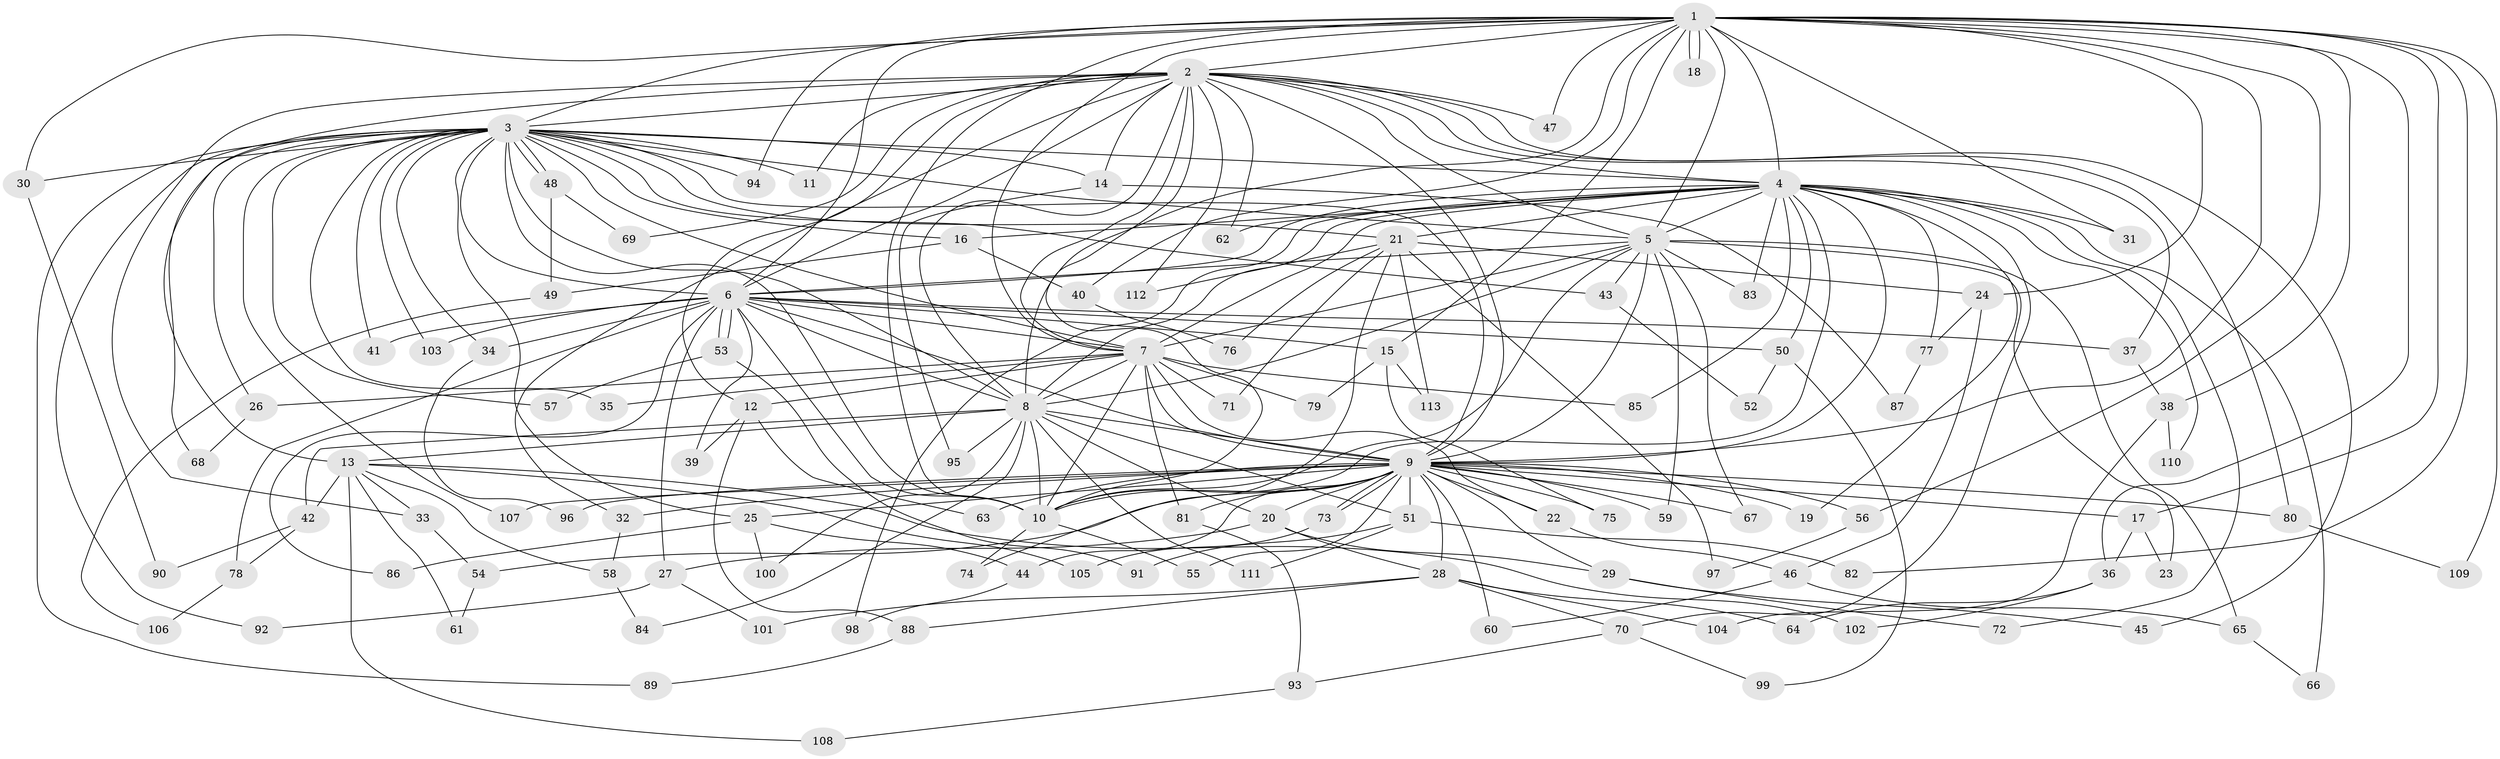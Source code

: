 // Generated by graph-tools (version 1.1) at 2025/46/03/09/25 04:46:23]
// undirected, 113 vertices, 251 edges
graph export_dot {
graph [start="1"]
  node [color=gray90,style=filled];
  1;
  2;
  3;
  4;
  5;
  6;
  7;
  8;
  9;
  10;
  11;
  12;
  13;
  14;
  15;
  16;
  17;
  18;
  19;
  20;
  21;
  22;
  23;
  24;
  25;
  26;
  27;
  28;
  29;
  30;
  31;
  32;
  33;
  34;
  35;
  36;
  37;
  38;
  39;
  40;
  41;
  42;
  43;
  44;
  45;
  46;
  47;
  48;
  49;
  50;
  51;
  52;
  53;
  54;
  55;
  56;
  57;
  58;
  59;
  60;
  61;
  62;
  63;
  64;
  65;
  66;
  67;
  68;
  69;
  70;
  71;
  72;
  73;
  74;
  75;
  76;
  77;
  78;
  79;
  80;
  81;
  82;
  83;
  84;
  85;
  86;
  87;
  88;
  89;
  90;
  91;
  92;
  93;
  94;
  95;
  96;
  97;
  98;
  99;
  100;
  101;
  102;
  103;
  104;
  105;
  106;
  107;
  108;
  109;
  110;
  111;
  112;
  113;
  1 -- 2;
  1 -- 3;
  1 -- 4;
  1 -- 5;
  1 -- 6;
  1 -- 7;
  1 -- 8;
  1 -- 9;
  1 -- 10;
  1 -- 15;
  1 -- 17;
  1 -- 18;
  1 -- 18;
  1 -- 24;
  1 -- 30;
  1 -- 31;
  1 -- 36;
  1 -- 38;
  1 -- 40;
  1 -- 47;
  1 -- 56;
  1 -- 82;
  1 -- 94;
  1 -- 109;
  2 -- 3;
  2 -- 4;
  2 -- 5;
  2 -- 6;
  2 -- 7;
  2 -- 8;
  2 -- 9;
  2 -- 10;
  2 -- 11;
  2 -- 12;
  2 -- 13;
  2 -- 14;
  2 -- 32;
  2 -- 33;
  2 -- 37;
  2 -- 45;
  2 -- 47;
  2 -- 62;
  2 -- 69;
  2 -- 80;
  2 -- 112;
  3 -- 4;
  3 -- 5;
  3 -- 6;
  3 -- 7;
  3 -- 8;
  3 -- 9;
  3 -- 10;
  3 -- 11;
  3 -- 14;
  3 -- 16;
  3 -- 21;
  3 -- 25;
  3 -- 26;
  3 -- 30;
  3 -- 34;
  3 -- 35;
  3 -- 41;
  3 -- 43;
  3 -- 48;
  3 -- 48;
  3 -- 57;
  3 -- 68;
  3 -- 89;
  3 -- 92;
  3 -- 94;
  3 -- 103;
  3 -- 107;
  4 -- 5;
  4 -- 6;
  4 -- 7;
  4 -- 8;
  4 -- 9;
  4 -- 10;
  4 -- 16;
  4 -- 19;
  4 -- 21;
  4 -- 31;
  4 -- 50;
  4 -- 62;
  4 -- 66;
  4 -- 70;
  4 -- 72;
  4 -- 77;
  4 -- 83;
  4 -- 85;
  4 -- 98;
  4 -- 110;
  5 -- 6;
  5 -- 7;
  5 -- 8;
  5 -- 9;
  5 -- 10;
  5 -- 23;
  5 -- 43;
  5 -- 59;
  5 -- 65;
  5 -- 67;
  5 -- 83;
  6 -- 7;
  6 -- 8;
  6 -- 9;
  6 -- 10;
  6 -- 15;
  6 -- 27;
  6 -- 34;
  6 -- 37;
  6 -- 39;
  6 -- 41;
  6 -- 50;
  6 -- 53;
  6 -- 53;
  6 -- 78;
  6 -- 86;
  6 -- 103;
  7 -- 8;
  7 -- 9;
  7 -- 10;
  7 -- 12;
  7 -- 22;
  7 -- 26;
  7 -- 35;
  7 -- 71;
  7 -- 79;
  7 -- 81;
  7 -- 85;
  8 -- 9;
  8 -- 10;
  8 -- 13;
  8 -- 20;
  8 -- 42;
  8 -- 51;
  8 -- 84;
  8 -- 95;
  8 -- 100;
  8 -- 111;
  9 -- 10;
  9 -- 17;
  9 -- 19;
  9 -- 20;
  9 -- 22;
  9 -- 25;
  9 -- 28;
  9 -- 29;
  9 -- 32;
  9 -- 44;
  9 -- 51;
  9 -- 54;
  9 -- 55;
  9 -- 56;
  9 -- 59;
  9 -- 60;
  9 -- 63;
  9 -- 67;
  9 -- 73;
  9 -- 73;
  9 -- 75;
  9 -- 80;
  9 -- 81;
  9 -- 96;
  9 -- 107;
  10 -- 55;
  10 -- 74;
  12 -- 39;
  12 -- 63;
  12 -- 88;
  13 -- 33;
  13 -- 42;
  13 -- 58;
  13 -- 61;
  13 -- 102;
  13 -- 105;
  13 -- 108;
  14 -- 87;
  14 -- 95;
  15 -- 75;
  15 -- 79;
  15 -- 113;
  16 -- 40;
  16 -- 49;
  17 -- 23;
  17 -- 36;
  20 -- 27;
  20 -- 28;
  20 -- 29;
  21 -- 24;
  21 -- 71;
  21 -- 74;
  21 -- 76;
  21 -- 97;
  21 -- 112;
  21 -- 113;
  22 -- 46;
  24 -- 46;
  24 -- 77;
  25 -- 44;
  25 -- 86;
  25 -- 100;
  26 -- 68;
  27 -- 92;
  27 -- 101;
  28 -- 64;
  28 -- 70;
  28 -- 88;
  28 -- 101;
  28 -- 104;
  29 -- 45;
  29 -- 72;
  30 -- 90;
  32 -- 58;
  33 -- 54;
  34 -- 96;
  36 -- 64;
  36 -- 102;
  37 -- 38;
  38 -- 104;
  38 -- 110;
  40 -- 76;
  42 -- 78;
  42 -- 90;
  43 -- 52;
  44 -- 98;
  46 -- 60;
  46 -- 65;
  48 -- 49;
  48 -- 69;
  49 -- 106;
  50 -- 52;
  50 -- 99;
  51 -- 82;
  51 -- 91;
  51 -- 111;
  53 -- 57;
  53 -- 91;
  54 -- 61;
  56 -- 97;
  58 -- 84;
  65 -- 66;
  70 -- 93;
  70 -- 99;
  73 -- 105;
  77 -- 87;
  78 -- 106;
  80 -- 109;
  81 -- 93;
  88 -- 89;
  93 -- 108;
}
